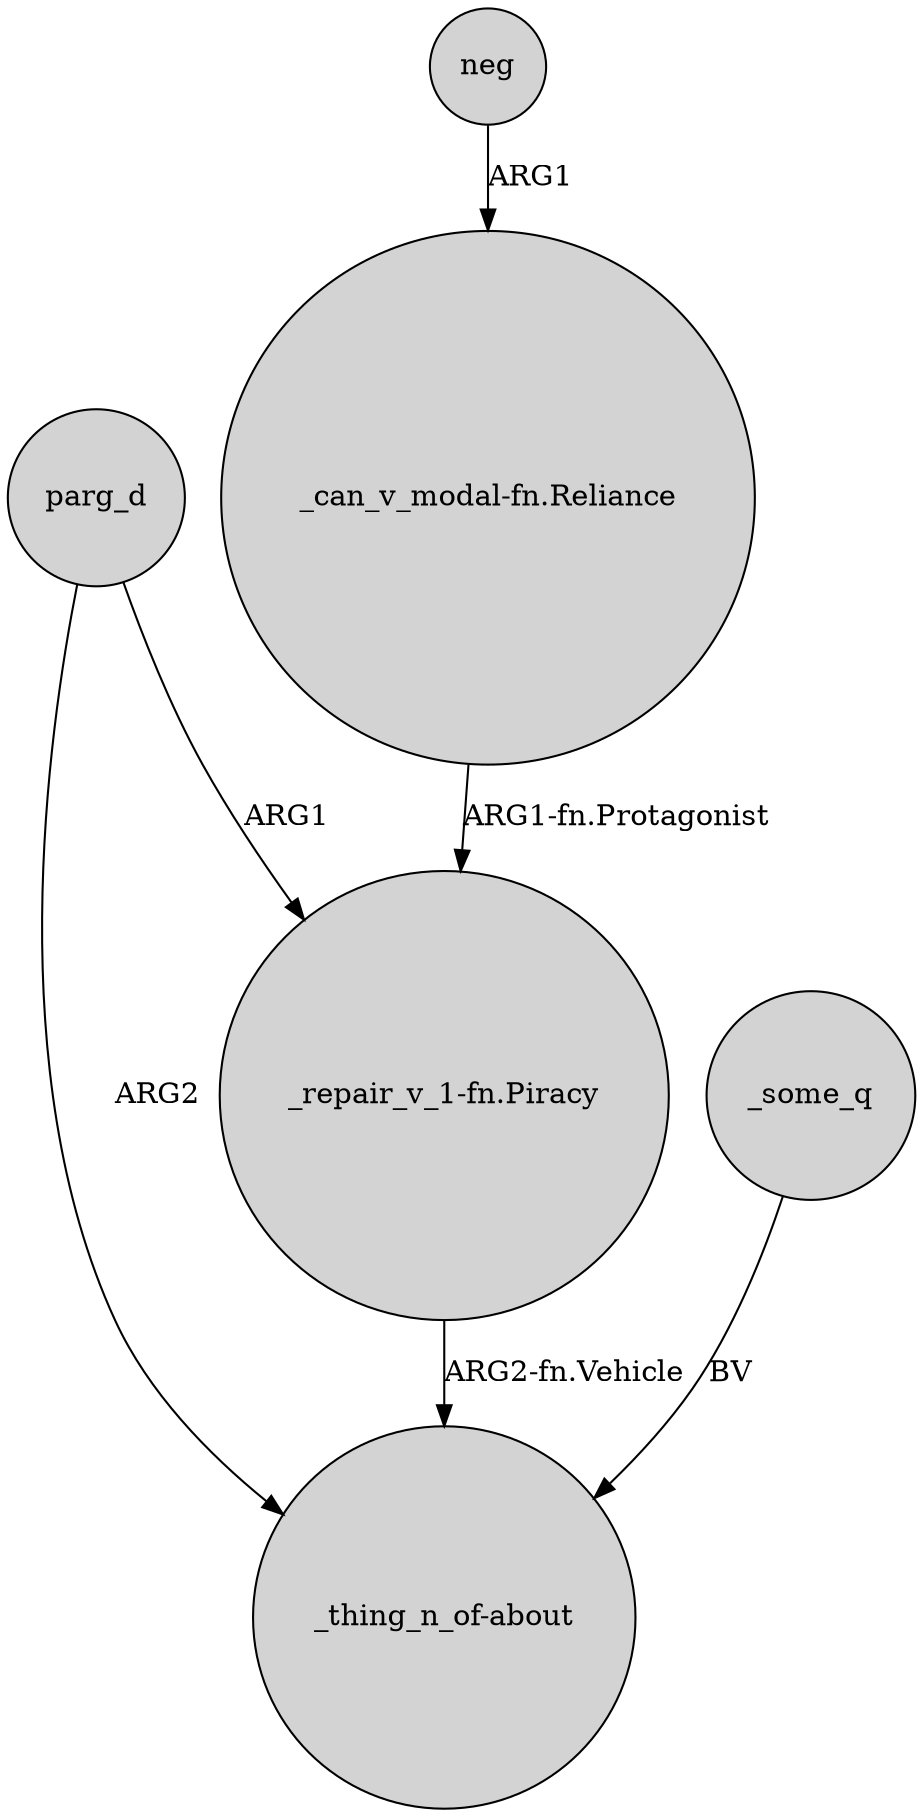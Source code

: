 digraph {
	node [shape=circle style=filled]
	parg_d -> "_repair_v_1-fn.Piracy" [label=ARG1]
	"_repair_v_1-fn.Piracy" -> "_thing_n_of-about" [label="ARG2-fn.Vehicle"]
	neg -> "_can_v_modal-fn.Reliance" [label=ARG1]
	_some_q -> "_thing_n_of-about" [label=BV]
	parg_d -> "_thing_n_of-about" [label=ARG2]
	"_can_v_modal-fn.Reliance" -> "_repair_v_1-fn.Piracy" [label="ARG1-fn.Protagonist"]
}
